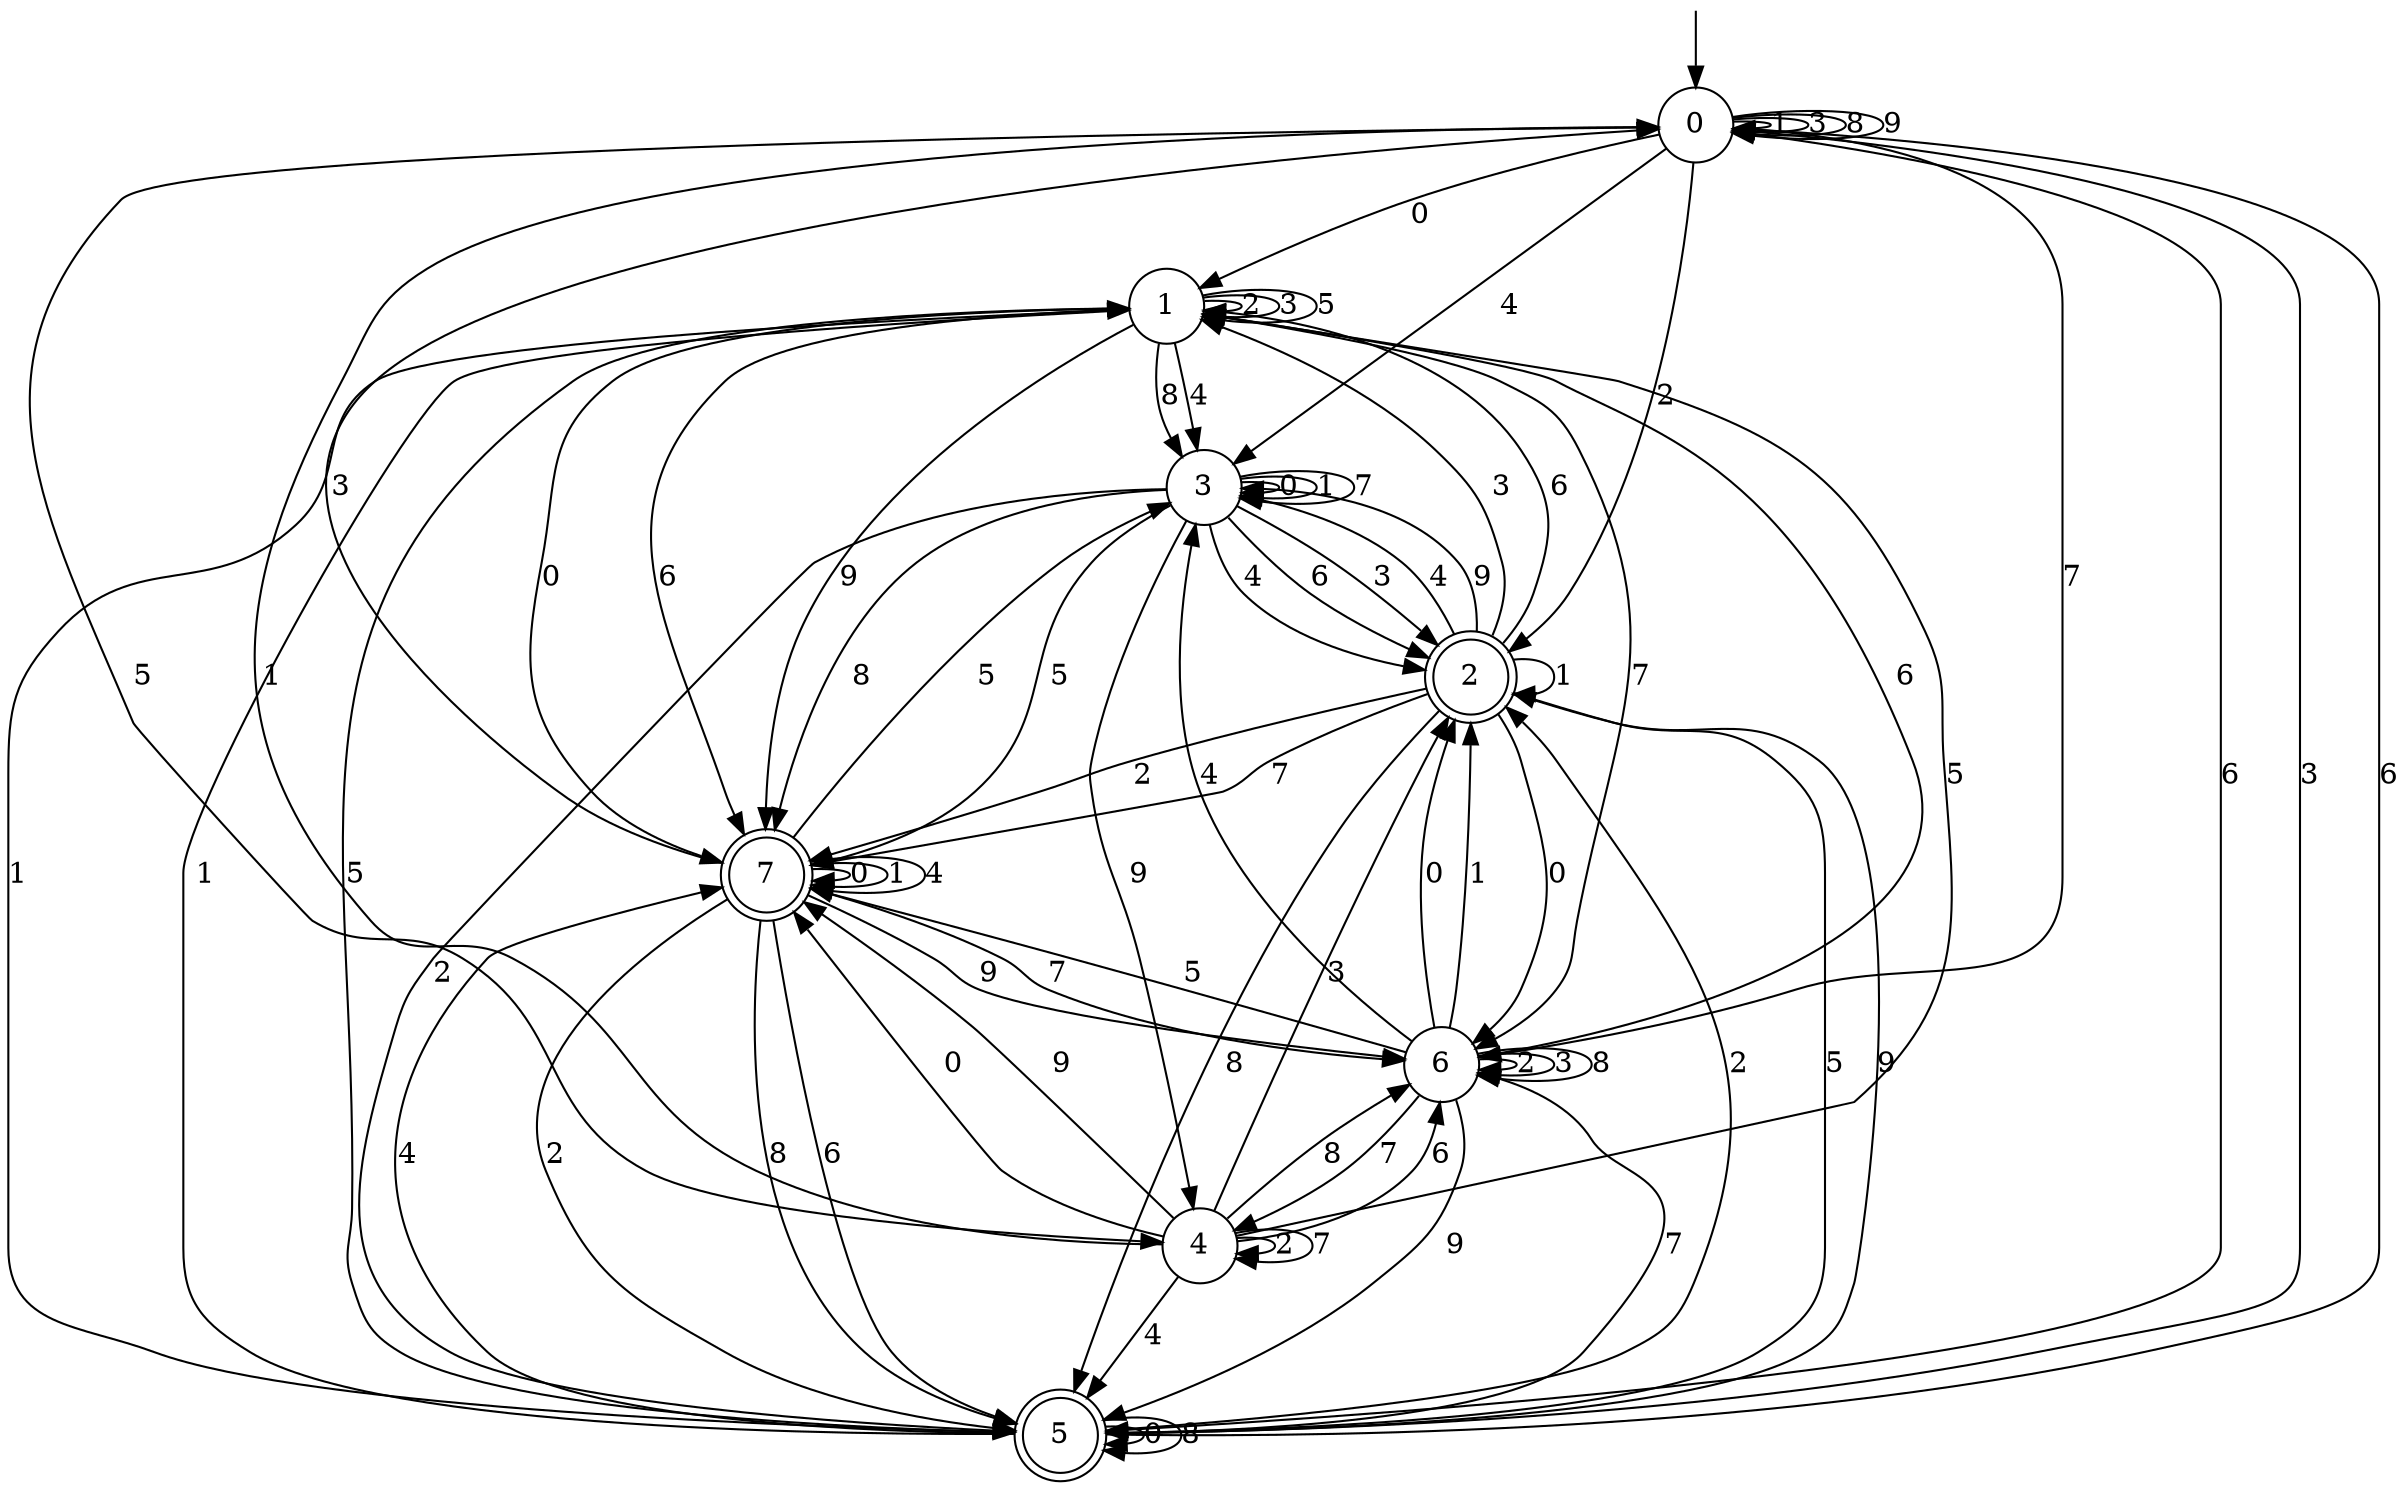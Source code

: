 digraph g {

	s0 [shape="circle" label="0"];
	s1 [shape="circle" label="1"];
	s2 [shape="doublecircle" label="2"];
	s3 [shape="circle" label="3"];
	s4 [shape="circle" label="4"];
	s5 [shape="doublecircle" label="5"];
	s6 [shape="circle" label="6"];
	s7 [shape="doublecircle" label="7"];
	s0 -> s1 [label="0"];
	s0 -> s0 [label="1"];
	s0 -> s2 [label="2"];
	s0 -> s0 [label="3"];
	s0 -> s3 [label="4"];
	s0 -> s4 [label="5"];
	s0 -> s5 [label="6"];
	s0 -> s6 [label="7"];
	s0 -> s0 [label="8"];
	s0 -> s0 [label="9"];
	s1 -> s7 [label="0"];
	s1 -> s5 [label="1"];
	s1 -> s1 [label="2"];
	s1 -> s1 [label="3"];
	s1 -> s3 [label="4"];
	s1 -> s1 [label="5"];
	s1 -> s7 [label="6"];
	s1 -> s6 [label="7"];
	s1 -> s3 [label="8"];
	s1 -> s7 [label="9"];
	s2 -> s6 [label="0"];
	s2 -> s2 [label="1"];
	s2 -> s7 [label="2"];
	s2 -> s1 [label="3"];
	s2 -> s3 [label="4"];
	s2 -> s5 [label="5"];
	s2 -> s1 [label="6"];
	s2 -> s7 [label="7"];
	s2 -> s5 [label="8"];
	s2 -> s3 [label="9"];
	s3 -> s3 [label="0"];
	s3 -> s3 [label="1"];
	s3 -> s5 [label="2"];
	s3 -> s2 [label="3"];
	s3 -> s2 [label="4"];
	s3 -> s7 [label="5"];
	s3 -> s2 [label="6"];
	s3 -> s3 [label="7"];
	s3 -> s7 [label="8"];
	s3 -> s4 [label="9"];
	s4 -> s7 [label="0"];
	s4 -> s0 [label="1"];
	s4 -> s4 [label="2"];
	s4 -> s2 [label="3"];
	s4 -> s5 [label="4"];
	s4 -> s1 [label="5"];
	s4 -> s6 [label="6"];
	s4 -> s4 [label="7"];
	s4 -> s6 [label="8"];
	s4 -> s7 [label="9"];
	s5 -> s5 [label="0"];
	s5 -> s1 [label="1"];
	s5 -> s2 [label="2"];
	s5 -> s0 [label="3"];
	s5 -> s7 [label="4"];
	s5 -> s1 [label="5"];
	s5 -> s0 [label="6"];
	s5 -> s6 [label="7"];
	s5 -> s5 [label="8"];
	s5 -> s2 [label="9"];
	s6 -> s2 [label="0"];
	s6 -> s2 [label="1"];
	s6 -> s6 [label="2"];
	s6 -> s6 [label="3"];
	s6 -> s3 [label="4"];
	s6 -> s7 [label="5"];
	s6 -> s1 [label="6"];
	s6 -> s4 [label="7"];
	s6 -> s6 [label="8"];
	s6 -> s5 [label="9"];
	s7 -> s7 [label="0"];
	s7 -> s7 [label="1"];
	s7 -> s5 [label="2"];
	s7 -> s0 [label="3"];
	s7 -> s7 [label="4"];
	s7 -> s3 [label="5"];
	s7 -> s5 [label="6"];
	s7 -> s6 [label="7"];
	s7 -> s5 [label="8"];
	s7 -> s6 [label="9"];

__start0 [label="" shape="none" width="0" height="0"];
__start0 -> s0;

}
